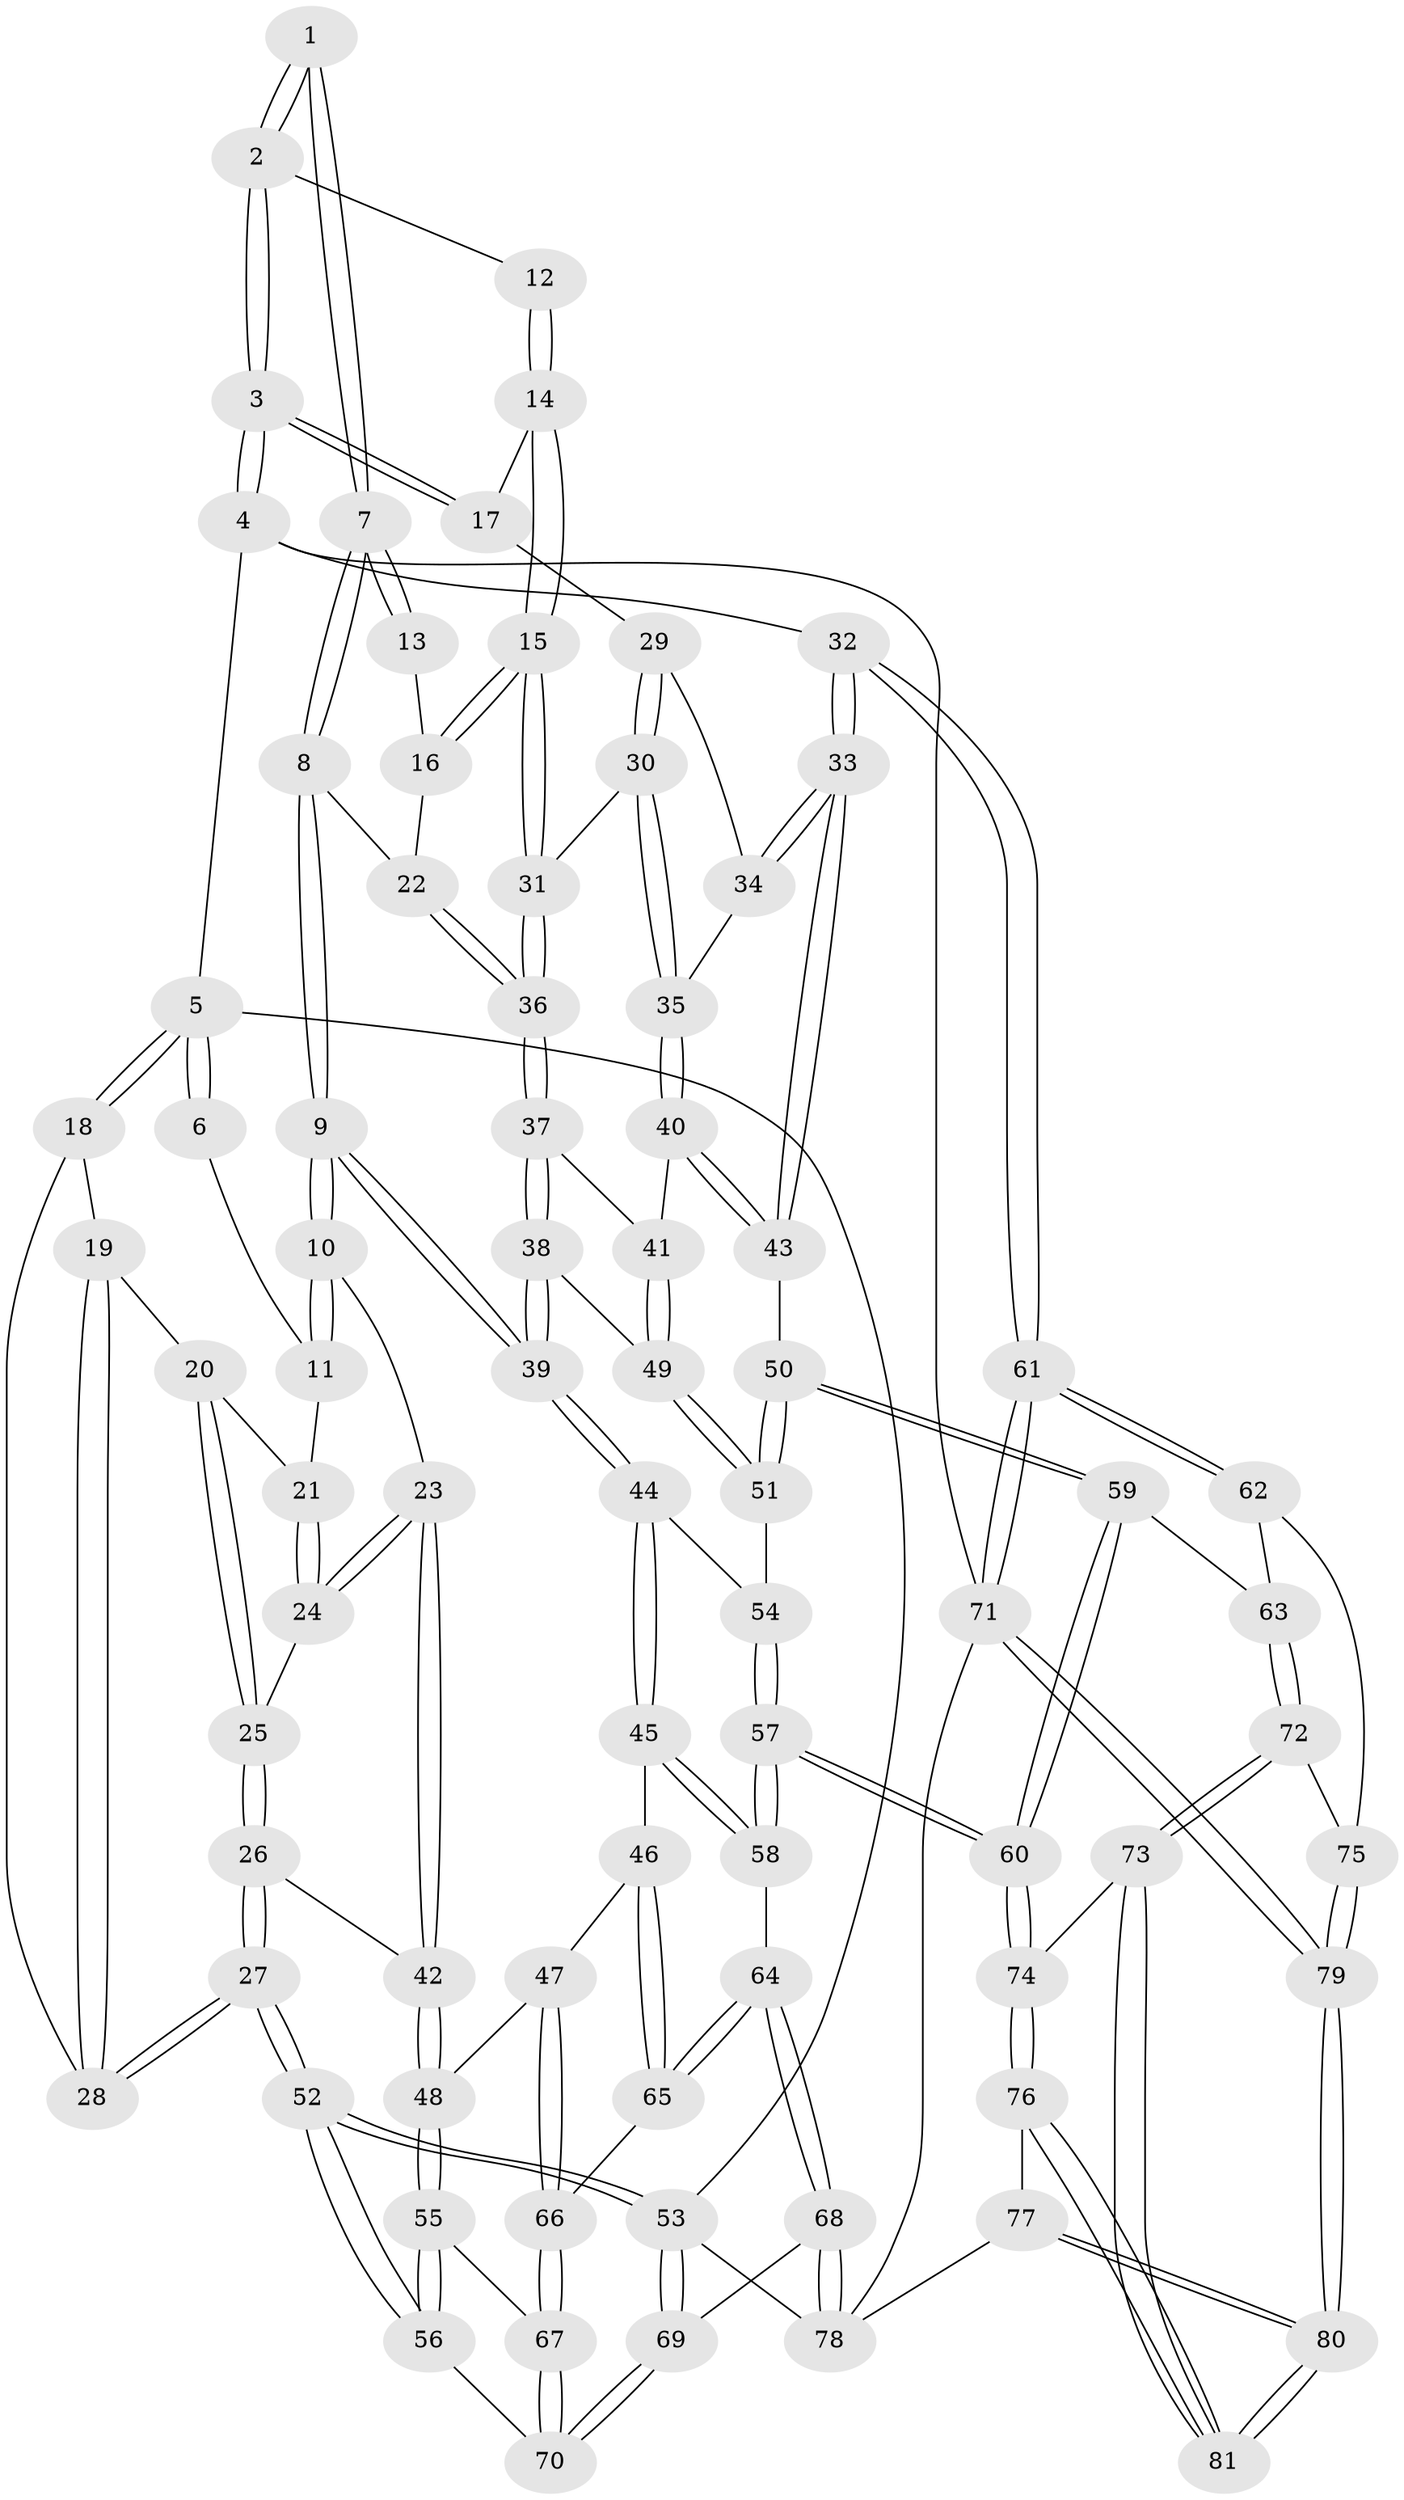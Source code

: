 // Generated by graph-tools (version 1.1) at 2025/27/03/09/25 03:27:07]
// undirected, 81 vertices, 199 edges
graph export_dot {
graph [start="1"]
  node [color=gray90,style=filled];
  1 [pos="+0.39101561702037413+0"];
  2 [pos="+0.9284353912761214+0"];
  3 [pos="+1+0"];
  4 [pos="+1+0"];
  5 [pos="+0+0"];
  6 [pos="+0.2497662684820326+0"];
  7 [pos="+0.47759259883161287+0.06332166609561889"];
  8 [pos="+0.4994745048610623+0.15555768452473007"];
  9 [pos="+0.4075369496779154+0.3034313449889799"];
  10 [pos="+0.37839397852183976+0.3026834289208698"];
  11 [pos="+0.21246486751160149+0"];
  12 [pos="+0.8305813111506698+0"];
  13 [pos="+0.7509146406390644+0.021233992280724662"];
  14 [pos="+0.8211132517478448+0.17736824879904772"];
  15 [pos="+0.7677678207442121+0.24780726357150787"];
  16 [pos="+0.7102854484249479+0.0865484108229301"];
  17 [pos="+0.9286101191141994+0.18917016682351795"];
  18 [pos="+0+0"];
  19 [pos="+0.1014658654693275+0.14737652857784142"];
  20 [pos="+0.12247603744125192+0.1492054117019122"];
  21 [pos="+0.18034921110684396+0.05157367417565766"];
  22 [pos="+0.5795062132073756+0.16412038585096386"];
  23 [pos="+0.3298576478593523+0.31539814945026645"];
  24 [pos="+0.2982836734289441+0.299061496054091"];
  25 [pos="+0.13646802833285138+0.2339055379890149"];
  26 [pos="+0+0.4299382841967009"];
  27 [pos="+0+0.44031481984051946"];
  28 [pos="+0+0.2813405268209529"];
  29 [pos="+0.9279908942639701+0.1990623516497146"];
  30 [pos="+0.9078767041563511+0.22392760881662685"];
  31 [pos="+0.7578618510239115+0.29479951089957235"];
  32 [pos="+1+0.4819068553331442"];
  33 [pos="+1+0.46853121301389106"];
  34 [pos="+0.9417181607802775+0.217353611650761"];
  35 [pos="+0.9095871119609117+0.3657769076007929"];
  36 [pos="+0.7456225003042025+0.32023396629285467"];
  37 [pos="+0.7458773676460172+0.3259381188369228"];
  38 [pos="+0.593538858248001+0.43267382922832964"];
  39 [pos="+0.5275221640863329+0.4630102549171769"];
  40 [pos="+0.9096929327061231+0.4047849842116282"];
  41 [pos="+0.8018930962469887+0.3657621486929235"];
  42 [pos="+0.1720831120695567+0.4967985747608102"];
  43 [pos="+1+0.4583846276795122"];
  44 [pos="+0.5270504923035227+0.4670970037160253"];
  45 [pos="+0.488056830074327+0.5285967044802301"];
  46 [pos="+0.3590442121352226+0.5809099881825583"];
  47 [pos="+0.2789637149124274+0.5844866872661203"];
  48 [pos="+0.17800143169124716+0.5073206644983863"];
  49 [pos="+0.7626790868251998+0.5218276304997699"];
  50 [pos="+0.8168813356272013+0.5911328002653725"];
  51 [pos="+0.7805838163408719+0.5747699248483535"];
  52 [pos="+0+0.7521027647353626"];
  53 [pos="+0+0.9803609614749549"];
  54 [pos="+0.6653767767419841+0.5981489804457865"];
  55 [pos="+0.13078082498992816+0.6599299192963471"];
  56 [pos="+0.04268881454028455+0.7596519749135628"];
  57 [pos="+0.6699532859047783+0.7934116602728937"];
  58 [pos="+0.5085484140551291+0.7146948848850898"];
  59 [pos="+0.824353571804033+0.7022476468356963"];
  60 [pos="+0.6738725093343453+0.7983902956191081"];
  61 [pos="+1+0.6809233401314362"];
  62 [pos="+0.9297753135282317+0.7378498937297828"];
  63 [pos="+0.9004298589702713+0.7311292271490086"];
  64 [pos="+0.4154898754504993+0.7763133999744886"];
  65 [pos="+0.3802785233120866+0.7046597218251922"];
  66 [pos="+0.2677859024700492+0.6752256662216303"];
  67 [pos="+0.25324822376728906+0.7230526965549072"];
  68 [pos="+0.306177687964891+0.9391328282529702"];
  69 [pos="+0.2897633292275103+0.9240788717362854"];
  70 [pos="+0.2568882380679794+0.8775716731152683"];
  71 [pos="+1+1"];
  72 [pos="+0.8174772870916027+0.864271094473809"];
  73 [pos="+0.7761812845542869+0.8632320450091595"];
  74 [pos="+0.6742110655543304+0.8043006068016355"];
  75 [pos="+0.885837104587993+0.8808163007669516"];
  76 [pos="+0.6662890772905248+0.8202302000052929"];
  77 [pos="+0.4511188122294903+1"];
  78 [pos="+0.3826633980608507+1"];
  79 [pos="+1+1"];
  80 [pos="+0.9078273532450751+1"];
  81 [pos="+0.8727493800458814+1"];
  1 -- 2;
  1 -- 2;
  1 -- 7;
  1 -- 7;
  2 -- 3;
  2 -- 3;
  2 -- 12;
  3 -- 4;
  3 -- 4;
  3 -- 17;
  3 -- 17;
  4 -- 5;
  4 -- 32;
  4 -- 71;
  5 -- 6;
  5 -- 6;
  5 -- 18;
  5 -- 18;
  5 -- 53;
  6 -- 11;
  7 -- 8;
  7 -- 8;
  7 -- 13;
  7 -- 13;
  8 -- 9;
  8 -- 9;
  8 -- 22;
  9 -- 10;
  9 -- 10;
  9 -- 39;
  9 -- 39;
  10 -- 11;
  10 -- 11;
  10 -- 23;
  11 -- 21;
  12 -- 14;
  12 -- 14;
  13 -- 16;
  14 -- 15;
  14 -- 15;
  14 -- 17;
  15 -- 16;
  15 -- 16;
  15 -- 31;
  15 -- 31;
  16 -- 22;
  17 -- 29;
  18 -- 19;
  18 -- 28;
  19 -- 20;
  19 -- 28;
  19 -- 28;
  20 -- 21;
  20 -- 25;
  20 -- 25;
  21 -- 24;
  21 -- 24;
  22 -- 36;
  22 -- 36;
  23 -- 24;
  23 -- 24;
  23 -- 42;
  23 -- 42;
  24 -- 25;
  25 -- 26;
  25 -- 26;
  26 -- 27;
  26 -- 27;
  26 -- 42;
  27 -- 28;
  27 -- 28;
  27 -- 52;
  27 -- 52;
  29 -- 30;
  29 -- 30;
  29 -- 34;
  30 -- 31;
  30 -- 35;
  30 -- 35;
  31 -- 36;
  31 -- 36;
  32 -- 33;
  32 -- 33;
  32 -- 61;
  32 -- 61;
  33 -- 34;
  33 -- 34;
  33 -- 43;
  33 -- 43;
  34 -- 35;
  35 -- 40;
  35 -- 40;
  36 -- 37;
  36 -- 37;
  37 -- 38;
  37 -- 38;
  37 -- 41;
  38 -- 39;
  38 -- 39;
  38 -- 49;
  39 -- 44;
  39 -- 44;
  40 -- 41;
  40 -- 43;
  40 -- 43;
  41 -- 49;
  41 -- 49;
  42 -- 48;
  42 -- 48;
  43 -- 50;
  44 -- 45;
  44 -- 45;
  44 -- 54;
  45 -- 46;
  45 -- 58;
  45 -- 58;
  46 -- 47;
  46 -- 65;
  46 -- 65;
  47 -- 48;
  47 -- 66;
  47 -- 66;
  48 -- 55;
  48 -- 55;
  49 -- 51;
  49 -- 51;
  50 -- 51;
  50 -- 51;
  50 -- 59;
  50 -- 59;
  51 -- 54;
  52 -- 53;
  52 -- 53;
  52 -- 56;
  52 -- 56;
  53 -- 69;
  53 -- 69;
  53 -- 78;
  54 -- 57;
  54 -- 57;
  55 -- 56;
  55 -- 56;
  55 -- 67;
  56 -- 70;
  57 -- 58;
  57 -- 58;
  57 -- 60;
  57 -- 60;
  58 -- 64;
  59 -- 60;
  59 -- 60;
  59 -- 63;
  60 -- 74;
  60 -- 74;
  61 -- 62;
  61 -- 62;
  61 -- 71;
  61 -- 71;
  62 -- 63;
  62 -- 75;
  63 -- 72;
  63 -- 72;
  64 -- 65;
  64 -- 65;
  64 -- 68;
  64 -- 68;
  65 -- 66;
  66 -- 67;
  66 -- 67;
  67 -- 70;
  67 -- 70;
  68 -- 69;
  68 -- 78;
  68 -- 78;
  69 -- 70;
  69 -- 70;
  71 -- 79;
  71 -- 79;
  71 -- 78;
  72 -- 73;
  72 -- 73;
  72 -- 75;
  73 -- 74;
  73 -- 81;
  73 -- 81;
  74 -- 76;
  74 -- 76;
  75 -- 79;
  75 -- 79;
  76 -- 77;
  76 -- 81;
  76 -- 81;
  77 -- 78;
  77 -- 80;
  77 -- 80;
  79 -- 80;
  79 -- 80;
  80 -- 81;
  80 -- 81;
}
